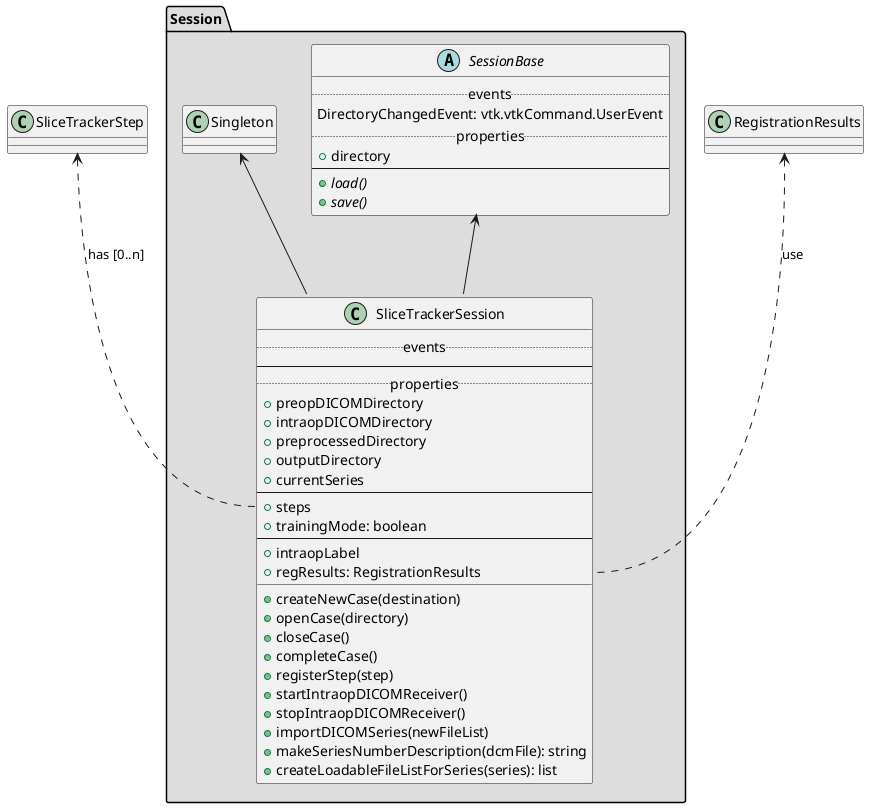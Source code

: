 @startuml

package "Session" #DDDDDD {

  abstract class SessionBase {
    .. events ..
    DirectoryChangedEvent: vtk.vtkCommand.UserEvent
    .. properties ..
    + directory
    --
    + {abstract} load()
    + {abstract} save()
  }


  Singleton <-- SliceTrackerSession
  SessionBase <-- SliceTrackerSession

  class SliceTrackerSession {
    .. events ..
    --
    .. properties ..
    + preopDICOMDirectory
    + intraopDICOMDirectory
    + preprocessedDirectory
    + outputDirectory
    + currentSeries
    --
    + steps
    + trainingMode: boolean
    --
    + intraopLabel
    + regResults: RegistrationResults
    __
    + createNewCase(destination)
    + openCase(directory)
    + closeCase()
    + completeCase()
    + registerStep(step)
    + startIntraopDICOMReceiver()
    + stopIntraopDICOMReceiver()
    + importDICOMSeries(newFileList)
    + makeSeriesNumberDescription(dcmFile): string
    + createLoadableFileListForSeries(series): list
  }
}

  SliceTrackerStep <.. SliceTrackerSession::steps: has [0..n]
  RegistrationResults <.. SliceTrackerSession::regResults : use

@enduml